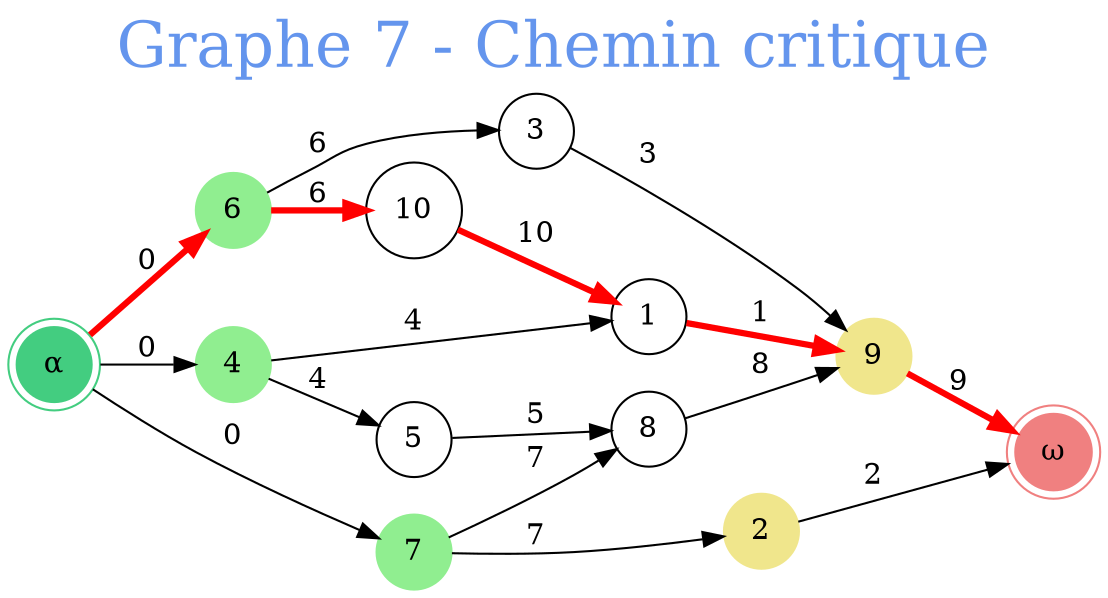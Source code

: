 // Graphe 7 - Chemin critique
digraph {
	rankdir=LR
	graph [fontcolor=cornflowerblue fontsize=30 label="Graphe 7 - Chemin critique" labelloc=t]
	0 [label="α" color=seagreen3 shape=doublecircle style=filled]
	1 [label=1 shape=circle]
	2 [label=2 color=khaki shape=circle style=filled]
	3 [label=3 shape=circle]
	4 [label=4 color=lightgreen shape=circle style=filled]
	5 [label=5 shape=circle]
	6 [label=6 color=lightgreen shape=circle style=filled]
	7 [label=7 color=lightgreen shape=circle style=filled]
	8 [label=8 shape=circle]
	9 [label=9 color=khaki shape=circle style=filled]
	10 [label=10 shape=circle]
	11 [label="ω" color=lightcoral shape=doublecircle style=filled]
	0 -> 4 [label=0]
	0 -> 7 [label=0]
	2 -> 11 [label=2]
	3 -> 9 [label=3]
	4 -> 1 [label=4]
	4 -> 5 [label=4]
	5 -> 8 [label=5]
	6 -> 3 [label=6]
	7 -> 2 [label=7]
	7 -> 8 [label=7]
	8 -> 9 [label=8]
	10 -> 1 [label=10 color=red constraint=true penwidth=3.0]
	0 -> 6 [label=0 color=red constraint=true penwidth=3.0]
	6 -> 10 [label=6 color=red constraint=true penwidth=3.0]
	9 -> 11 [label=9 color=red constraint=true penwidth=3.0]
	1 -> 9 [label=1 color=red constraint=true penwidth=3.0]
}
